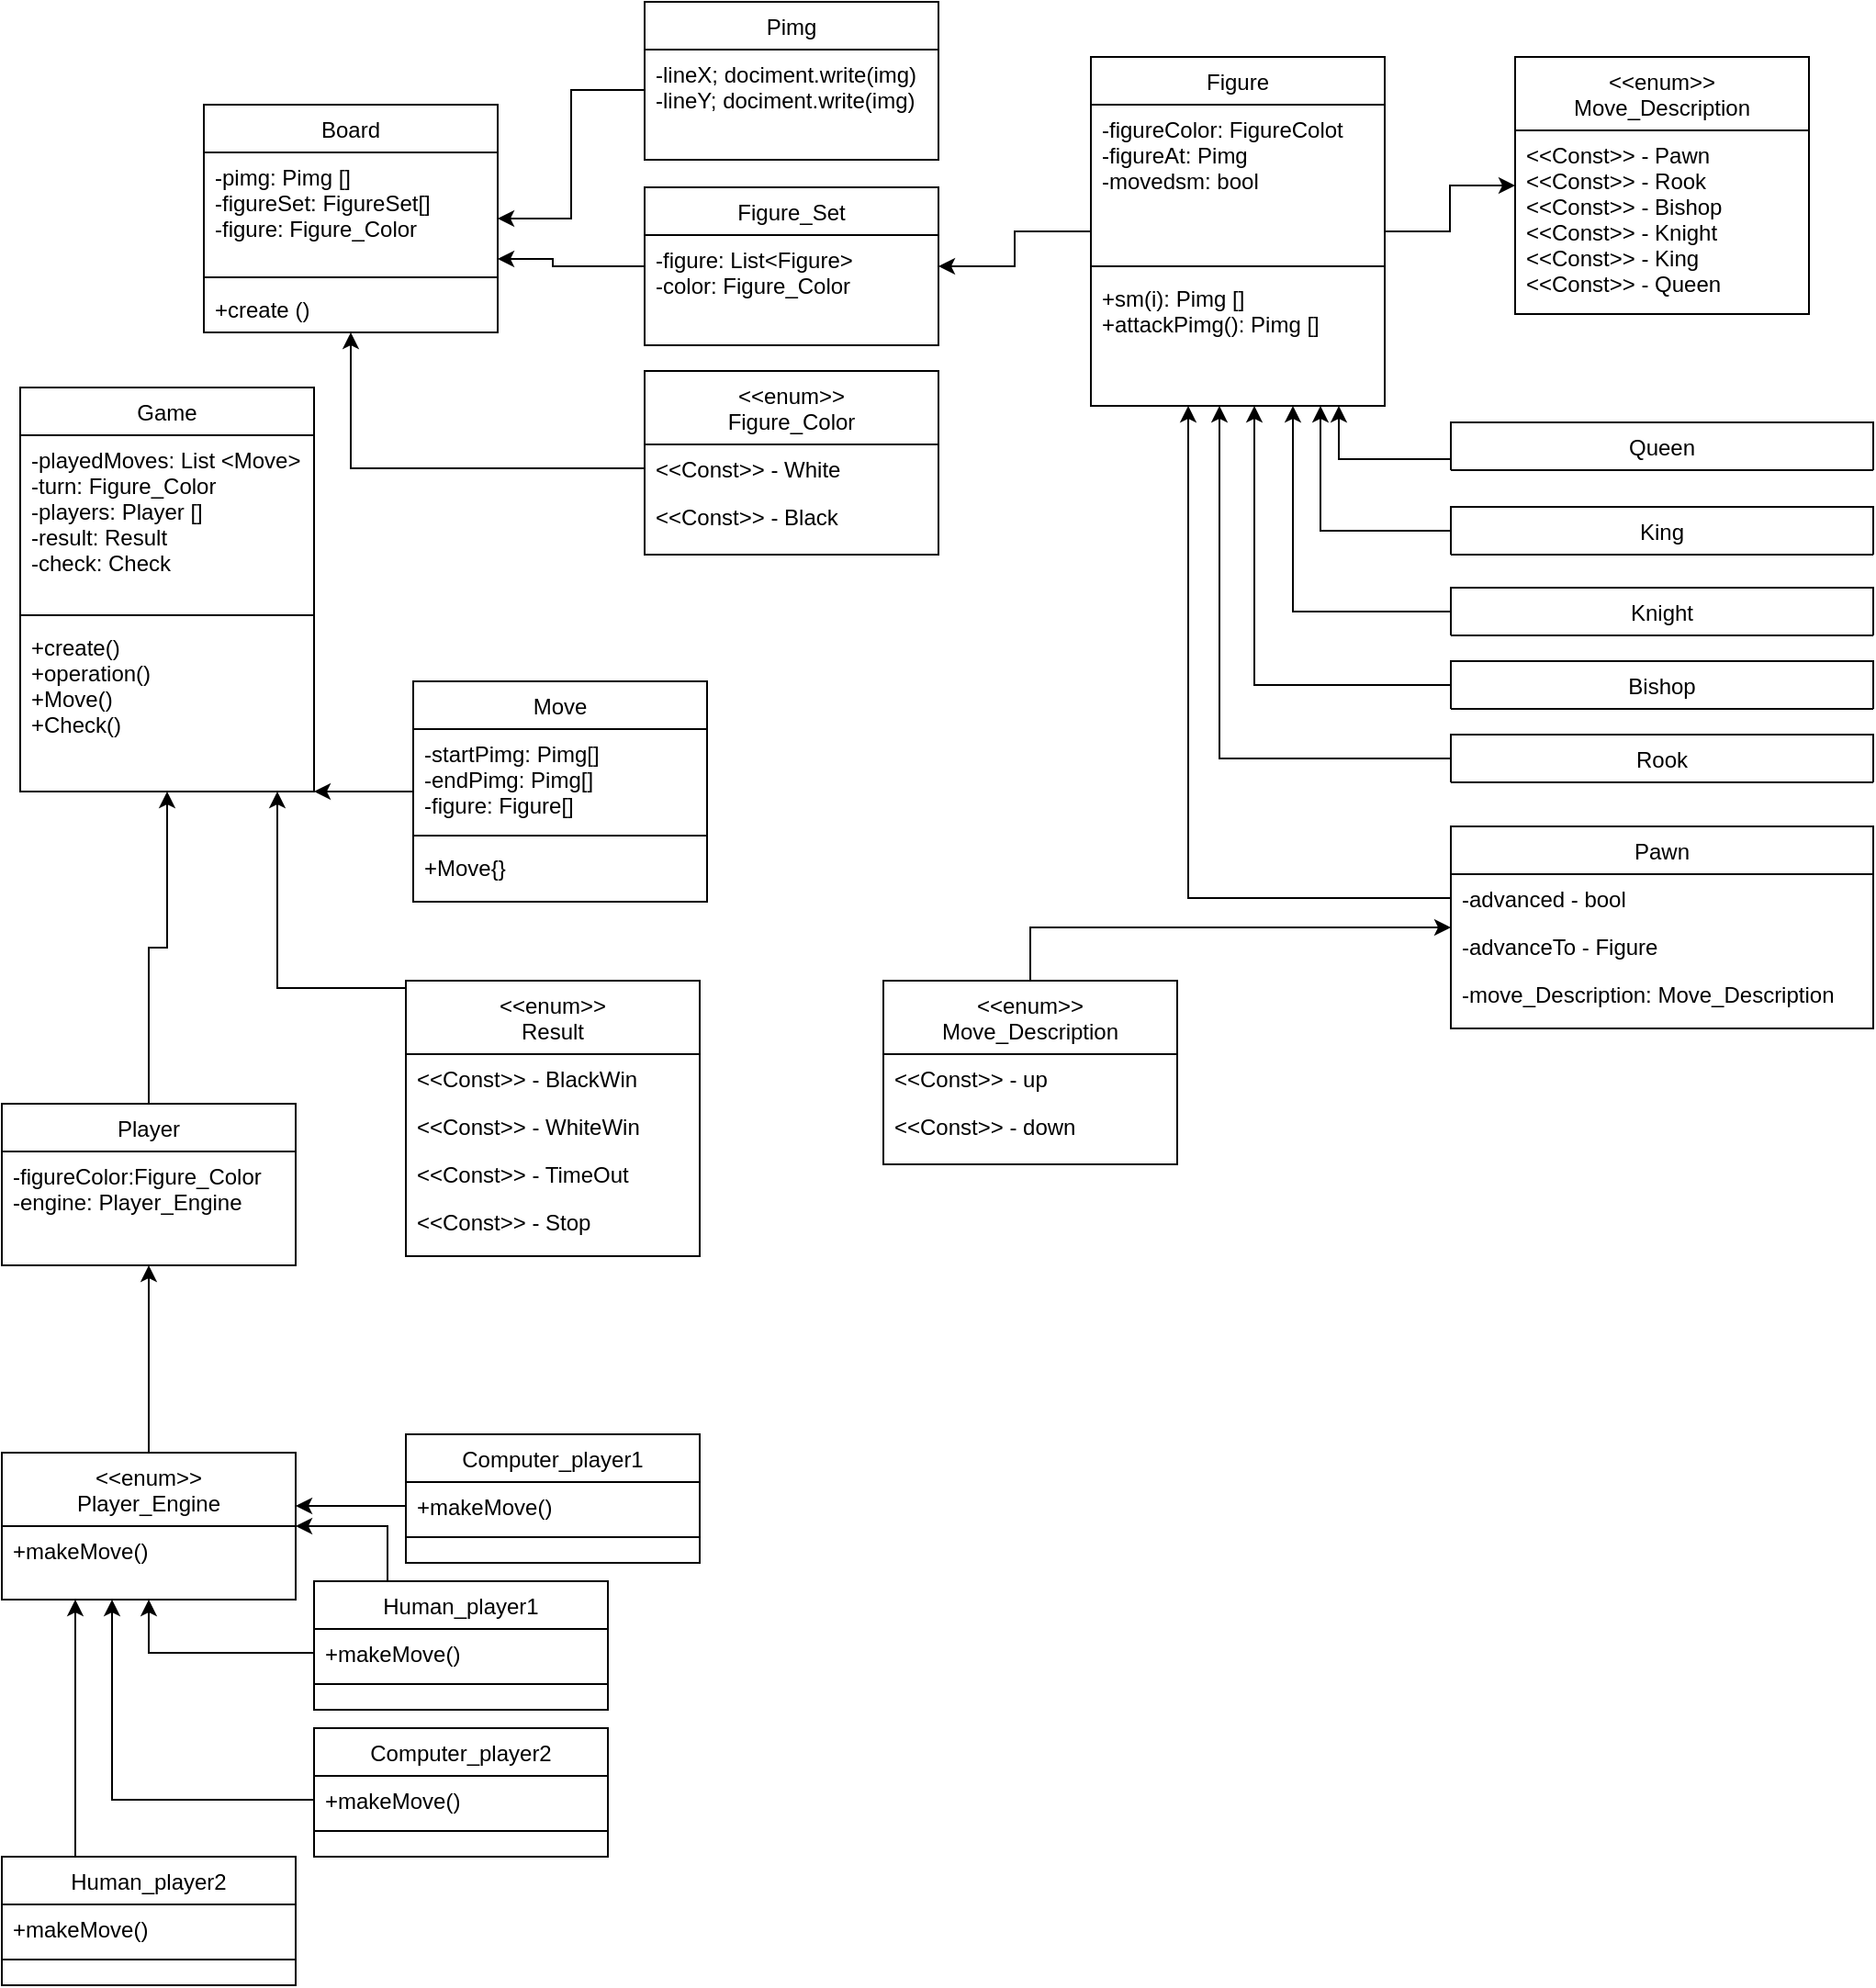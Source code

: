 <mxfile version="20.2.2" type="github">
  <diagram id="C5RBs43oDa-KdzZeNtuy" name="Page-1">
    <mxGraphModel dx="1504" dy="575" grid="1" gridSize="10" guides="1" tooltips="1" connect="1" arrows="1" fold="1" page="1" pageScale="1" pageWidth="827" pageHeight="1169" math="0" shadow="0">
      <root>
        <mxCell id="WIyWlLk6GJQsqaUBKTNV-0" />
        <mxCell id="WIyWlLk6GJQsqaUBKTNV-1" parent="WIyWlLk6GJQsqaUBKTNV-0" />
        <mxCell id="zkfFHV4jXpPFQw0GAbJ--0" value="Board" style="swimlane;fontStyle=0;align=center;verticalAlign=top;childLayout=stackLayout;horizontal=1;startSize=26;horizontalStack=0;resizeParent=1;resizeLast=0;collapsible=1;marginBottom=0;rounded=0;shadow=0;strokeWidth=1;" parent="WIyWlLk6GJQsqaUBKTNV-1" vertex="1">
          <mxGeometry x="140" y="86" width="160" height="124" as="geometry">
            <mxRectangle x="230" y="140" width="160" height="26" as="alternateBounds" />
          </mxGeometry>
        </mxCell>
        <mxCell id="zkfFHV4jXpPFQw0GAbJ--2" value="-pimg: Pimg []&#xa;-figureSet: FigureSet[]&#xa;-figure: Figure_Color" style="text;align=left;verticalAlign=top;spacingLeft=4;spacingRight=4;overflow=hidden;rotatable=0;points=[[0,0.5],[1,0.5]];portConstraint=eastwest;rounded=0;shadow=0;html=0;" parent="zkfFHV4jXpPFQw0GAbJ--0" vertex="1">
          <mxGeometry y="26" width="160" height="64" as="geometry" />
        </mxCell>
        <mxCell id="zkfFHV4jXpPFQw0GAbJ--4" value="" style="line;html=1;strokeWidth=1;align=left;verticalAlign=middle;spacingTop=-1;spacingLeft=3;spacingRight=3;rotatable=0;labelPosition=right;points=[];portConstraint=eastwest;" parent="zkfFHV4jXpPFQw0GAbJ--0" vertex="1">
          <mxGeometry y="90" width="160" height="8" as="geometry" />
        </mxCell>
        <mxCell id="zkfFHV4jXpPFQw0GAbJ--5" value="+create ()" style="text;align=left;verticalAlign=top;spacingLeft=4;spacingRight=4;overflow=hidden;rotatable=0;points=[[0,0.5],[1,0.5]];portConstraint=eastwest;" parent="zkfFHV4jXpPFQw0GAbJ--0" vertex="1">
          <mxGeometry y="98" width="160" height="26" as="geometry" />
        </mxCell>
        <mxCell id="zkfFHV4jXpPFQw0GAbJ--6" value="Game" style="swimlane;fontStyle=0;align=center;verticalAlign=top;childLayout=stackLayout;horizontal=1;startSize=26;horizontalStack=0;resizeParent=1;resizeLast=0;collapsible=1;marginBottom=0;rounded=0;shadow=0;strokeWidth=1;" parent="WIyWlLk6GJQsqaUBKTNV-1" vertex="1">
          <mxGeometry x="40" y="240" width="160" height="220" as="geometry">
            <mxRectangle x="130" y="380" width="160" height="26" as="alternateBounds" />
          </mxGeometry>
        </mxCell>
        <mxCell id="zkfFHV4jXpPFQw0GAbJ--7" value="-playedMoves: List &lt;Move&gt;&#xa;-turn: Figure_Color&#xa;-players: Player []&#xa;-result: Result&#xa;-check: Check" style="text;align=left;verticalAlign=top;spacingLeft=4;spacingRight=4;overflow=hidden;rotatable=0;points=[[0,0.5],[1,0.5]];portConstraint=eastwest;" parent="zkfFHV4jXpPFQw0GAbJ--6" vertex="1">
          <mxGeometry y="26" width="160" height="94" as="geometry" />
        </mxCell>
        <mxCell id="zkfFHV4jXpPFQw0GAbJ--9" value="" style="line;html=1;strokeWidth=1;align=left;verticalAlign=middle;spacingTop=-1;spacingLeft=3;spacingRight=3;rotatable=0;labelPosition=right;points=[];portConstraint=eastwest;" parent="zkfFHV4jXpPFQw0GAbJ--6" vertex="1">
          <mxGeometry y="120" width="160" height="8" as="geometry" />
        </mxCell>
        <mxCell id="zkfFHV4jXpPFQw0GAbJ--11" value="+create()&#xa;+operation()&#xa;+Move()&#xa;+Check()" style="text;align=left;verticalAlign=top;spacingLeft=4;spacingRight=4;overflow=hidden;rotatable=0;points=[[0,0.5],[1,0.5]];portConstraint=eastwest;" parent="zkfFHV4jXpPFQw0GAbJ--6" vertex="1">
          <mxGeometry y="128" width="160" height="74" as="geometry" />
        </mxCell>
        <mxCell id="fLIGrshqvKh1m8KQc75n-66" style="edgeStyle=orthogonalEdgeStyle;rounded=0;orthogonalLoop=1;jettySize=auto;html=1;" edge="1" parent="WIyWlLk6GJQsqaUBKTNV-1" source="fLIGrshqvKh1m8KQc75n-13" target="fLIGrshqvKh1m8KQc75n-46">
          <mxGeometry relative="1" as="geometry">
            <Array as="points">
              <mxPoint x="590" y="534" />
            </Array>
          </mxGeometry>
        </mxCell>
        <mxCell id="fLIGrshqvKh1m8KQc75n-13" value="&lt;&lt;enum&gt;&gt;&#xa;Move_Description" style="swimlane;fontStyle=0;align=center;verticalAlign=top;childLayout=stackLayout;horizontal=1;startSize=40;horizontalStack=0;resizeParent=1;resizeLast=0;collapsible=1;marginBottom=0;rounded=0;shadow=0;strokeWidth=1;" vertex="1" parent="WIyWlLk6GJQsqaUBKTNV-1">
          <mxGeometry x="510" y="563" width="160" height="100" as="geometry">
            <mxRectangle x="340" y="380" width="170" height="26" as="alternateBounds" />
          </mxGeometry>
        </mxCell>
        <mxCell id="fLIGrshqvKh1m8KQc75n-14" value="&lt;&lt;Const&gt;&gt; - up" style="text;align=left;verticalAlign=top;spacingLeft=4;spacingRight=4;overflow=hidden;rotatable=0;points=[[0,0.5],[1,0.5]];portConstraint=eastwest;" vertex="1" parent="fLIGrshqvKh1m8KQc75n-13">
          <mxGeometry y="40" width="160" height="26" as="geometry" />
        </mxCell>
        <mxCell id="fLIGrshqvKh1m8KQc75n-41" value="&lt;&lt;Const&gt;&gt; - down" style="text;align=left;verticalAlign=top;spacingLeft=4;spacingRight=4;overflow=hidden;rotatable=0;points=[[0,0.5],[1,0.5]];portConstraint=eastwest;" vertex="1" parent="fLIGrshqvKh1m8KQc75n-13">
          <mxGeometry y="66" width="160" height="26" as="geometry" />
        </mxCell>
        <mxCell id="fLIGrshqvKh1m8KQc75n-81" style="edgeStyle=orthogonalEdgeStyle;rounded=0;orthogonalLoop=1;jettySize=auto;html=1;" edge="1" parent="WIyWlLk6GJQsqaUBKTNV-1" source="fLIGrshqvKh1m8KQc75n-19" target="fLIGrshqvKh1m8KQc75n-77">
          <mxGeometry relative="1" as="geometry" />
        </mxCell>
        <mxCell id="fLIGrshqvKh1m8KQc75n-94" style="edgeStyle=orthogonalEdgeStyle;rounded=0;orthogonalLoop=1;jettySize=auto;html=1;" edge="1" parent="WIyWlLk6GJQsqaUBKTNV-1" source="fLIGrshqvKh1m8KQc75n-19" target="fLIGrshqvKh1m8KQc75n-92">
          <mxGeometry relative="1" as="geometry" />
        </mxCell>
        <mxCell id="fLIGrshqvKh1m8KQc75n-19" value="Figure" style="swimlane;fontStyle=0;align=center;verticalAlign=top;childLayout=stackLayout;horizontal=1;startSize=26;horizontalStack=0;resizeParent=1;resizeLast=0;collapsible=1;marginBottom=0;rounded=0;shadow=0;strokeWidth=1;" vertex="1" parent="WIyWlLk6GJQsqaUBKTNV-1">
          <mxGeometry x="623" y="60" width="160" height="190" as="geometry">
            <mxRectangle x="230" y="140" width="160" height="26" as="alternateBounds" />
          </mxGeometry>
        </mxCell>
        <mxCell id="fLIGrshqvKh1m8KQc75n-20" value="-figureColor: FigureColot&#xa;-figureAt: Pimg&#xa;-movedsm: bool" style="text;align=left;verticalAlign=top;spacingLeft=4;spacingRight=4;overflow=hidden;rotatable=0;points=[[0,0.5],[1,0.5]];portConstraint=eastwest;" vertex="1" parent="fLIGrshqvKh1m8KQc75n-19">
          <mxGeometry y="26" width="160" height="84" as="geometry" />
        </mxCell>
        <mxCell id="fLIGrshqvKh1m8KQc75n-23" value="" style="line;html=1;strokeWidth=1;align=left;verticalAlign=middle;spacingTop=-1;spacingLeft=3;spacingRight=3;rotatable=0;labelPosition=right;points=[];portConstraint=eastwest;" vertex="1" parent="fLIGrshqvKh1m8KQc75n-19">
          <mxGeometry y="110" width="160" height="8" as="geometry" />
        </mxCell>
        <mxCell id="fLIGrshqvKh1m8KQc75n-76" value="+sm(i): Pimg []&#xa;+attackPimg(): Pimg []&#xa;" style="text;align=left;verticalAlign=top;spacingLeft=4;spacingRight=4;overflow=hidden;rotatable=0;points=[[0,0.5],[1,0.5]];portConstraint=eastwest;" vertex="1" parent="fLIGrshqvKh1m8KQc75n-19">
          <mxGeometry y="118" width="160" height="72" as="geometry" />
        </mxCell>
        <mxCell id="fLIGrshqvKh1m8KQc75n-136" style="edgeStyle=orthogonalEdgeStyle;rounded=0;orthogonalLoop=1;jettySize=auto;html=1;" edge="1" parent="WIyWlLk6GJQsqaUBKTNV-1" source="fLIGrshqvKh1m8KQc75n-31" target="fLIGrshqvKh1m8KQc75n-127">
          <mxGeometry relative="1" as="geometry">
            <Array as="points">
              <mxPoint x="240" y="860" />
            </Array>
          </mxGeometry>
        </mxCell>
        <mxCell id="fLIGrshqvKh1m8KQc75n-31" value="Human_player1" style="swimlane;fontStyle=0;align=center;verticalAlign=top;childLayout=stackLayout;horizontal=1;startSize=26;horizontalStack=0;resizeParent=1;resizeLast=0;collapsible=1;marginBottom=0;rounded=0;shadow=0;strokeWidth=1;" vertex="1" parent="WIyWlLk6GJQsqaUBKTNV-1">
          <mxGeometry x="200" y="890" width="160" height="70" as="geometry">
            <mxRectangle x="340" y="380" width="170" height="26" as="alternateBounds" />
          </mxGeometry>
        </mxCell>
        <mxCell id="fLIGrshqvKh1m8KQc75n-32" value="+makeMove()" style="text;align=left;verticalAlign=top;spacingLeft=4;spacingRight=4;overflow=hidden;rotatable=0;points=[[0,0.5],[1,0.5]];portConstraint=eastwest;" vertex="1" parent="fLIGrshqvKh1m8KQc75n-31">
          <mxGeometry y="26" width="160" height="26" as="geometry" />
        </mxCell>
        <mxCell id="fLIGrshqvKh1m8KQc75n-33" value="" style="line;html=1;strokeWidth=1;align=left;verticalAlign=middle;spacingTop=-1;spacingLeft=3;spacingRight=3;rotatable=0;labelPosition=right;points=[];portConstraint=eastwest;" vertex="1" parent="fLIGrshqvKh1m8KQc75n-31">
          <mxGeometry y="52" width="160" height="8" as="geometry" />
        </mxCell>
        <mxCell id="fLIGrshqvKh1m8KQc75n-140" style="edgeStyle=orthogonalEdgeStyle;rounded=0;orthogonalLoop=1;jettySize=auto;html=1;" edge="1" parent="WIyWlLk6GJQsqaUBKTNV-1" source="fLIGrshqvKh1m8KQc75n-34" target="zkfFHV4jXpPFQw0GAbJ--6">
          <mxGeometry relative="1" as="geometry">
            <Array as="points">
              <mxPoint x="270" y="400" />
              <mxPoint x="270" y="400" />
            </Array>
          </mxGeometry>
        </mxCell>
        <mxCell id="fLIGrshqvKh1m8KQc75n-34" value="Move" style="swimlane;fontStyle=0;align=center;verticalAlign=top;childLayout=stackLayout;horizontal=1;startSize=26;horizontalStack=0;resizeParent=1;resizeLast=0;collapsible=1;marginBottom=0;rounded=0;shadow=0;strokeWidth=1;" vertex="1" parent="WIyWlLk6GJQsqaUBKTNV-1">
          <mxGeometry x="254" y="400" width="160" height="120" as="geometry">
            <mxRectangle x="340" y="380" width="170" height="26" as="alternateBounds" />
          </mxGeometry>
        </mxCell>
        <mxCell id="fLIGrshqvKh1m8KQc75n-35" value="-startPimg: Pimg[]&#xa;-endPimg: Pimg[]&#xa;-figure: Figure[]&#xa;" style="text;align=left;verticalAlign=top;spacingLeft=4;spacingRight=4;overflow=hidden;rotatable=0;points=[[0,0.5],[1,0.5]];portConstraint=eastwest;" vertex="1" parent="fLIGrshqvKh1m8KQc75n-34">
          <mxGeometry y="26" width="160" height="54" as="geometry" />
        </mxCell>
        <mxCell id="fLIGrshqvKh1m8KQc75n-36" value="" style="line;html=1;strokeWidth=1;align=left;verticalAlign=middle;spacingTop=-1;spacingLeft=3;spacingRight=3;rotatable=0;labelPosition=right;points=[];portConstraint=eastwest;" vertex="1" parent="fLIGrshqvKh1m8KQc75n-34">
          <mxGeometry y="80" width="160" height="8" as="geometry" />
        </mxCell>
        <mxCell id="fLIGrshqvKh1m8KQc75n-98" value="+Move{}" style="text;align=left;verticalAlign=top;spacingLeft=4;spacingRight=4;overflow=hidden;rotatable=0;points=[[0,0.5],[1,0.5]];portConstraint=eastwest;" vertex="1" parent="fLIGrshqvKh1m8KQc75n-34">
          <mxGeometry y="88" width="160" height="32" as="geometry" />
        </mxCell>
        <mxCell id="fLIGrshqvKh1m8KQc75n-68" style="edgeStyle=orthogonalEdgeStyle;rounded=0;orthogonalLoop=1;jettySize=auto;html=1;" edge="1" parent="WIyWlLk6GJQsqaUBKTNV-1" source="fLIGrshqvKh1m8KQc75n-42" target="fLIGrshqvKh1m8KQc75n-19">
          <mxGeometry relative="1" as="geometry">
            <mxPoint x="693.24" y="254.608" as="targetPoint" />
            <Array as="points">
              <mxPoint x="693" y="442" />
            </Array>
          </mxGeometry>
        </mxCell>
        <mxCell id="fLIGrshqvKh1m8KQc75n-42" value="Rook" style="swimlane;fontStyle=0;align=center;verticalAlign=top;childLayout=stackLayout;horizontal=1;startSize=26;horizontalStack=0;resizeParent=1;resizeLast=0;collapsible=1;marginBottom=0;rounded=0;shadow=0;strokeWidth=1;" vertex="1" collapsed="1" parent="WIyWlLk6GJQsqaUBKTNV-1">
          <mxGeometry x="819" y="429" width="230" height="26" as="geometry">
            <mxRectangle x="280" y="760" width="230" height="110" as="alternateBounds" />
          </mxGeometry>
        </mxCell>
        <mxCell id="fLIGrshqvKh1m8KQc75n-43" value="advanced - bool " style="text;align=left;verticalAlign=top;spacingLeft=4;spacingRight=4;overflow=hidden;rotatable=0;points=[[0,0.5],[1,0.5]];portConstraint=eastwest;" vertex="1" parent="fLIGrshqvKh1m8KQc75n-42">
          <mxGeometry y="26" width="230" height="26" as="geometry" />
        </mxCell>
        <mxCell id="fLIGrshqvKh1m8KQc75n-44" value="advanceTo - Figure" style="text;align=left;verticalAlign=top;spacingLeft=4;spacingRight=4;overflow=hidden;rotatable=0;points=[[0,0.5],[1,0.5]];portConstraint=eastwest;" vertex="1" parent="fLIGrshqvKh1m8KQc75n-42">
          <mxGeometry y="52" width="230" height="26" as="geometry" />
        </mxCell>
        <mxCell id="fLIGrshqvKh1m8KQc75n-45" value="Move_Description: Move_Description" style="text;align=left;verticalAlign=top;spacingLeft=4;spacingRight=4;overflow=hidden;rotatable=0;points=[[0,0.5],[1,0.5]];portConstraint=eastwest;" vertex="1" parent="fLIGrshqvKh1m8KQc75n-42">
          <mxGeometry y="78" width="230" height="26" as="geometry" />
        </mxCell>
        <mxCell id="fLIGrshqvKh1m8KQc75n-46" value="Pawn" style="swimlane;fontStyle=0;align=center;verticalAlign=top;childLayout=stackLayout;horizontal=1;startSize=26;horizontalStack=0;resizeParent=1;resizeLast=0;collapsible=1;marginBottom=0;rounded=0;shadow=0;strokeWidth=1;" vertex="1" parent="WIyWlLk6GJQsqaUBKTNV-1">
          <mxGeometry x="819" y="479" width="230" height="110" as="geometry">
            <mxRectangle x="340" y="380" width="170" height="26" as="alternateBounds" />
          </mxGeometry>
        </mxCell>
        <mxCell id="fLIGrshqvKh1m8KQc75n-47" value="-advanced - bool " style="text;align=left;verticalAlign=top;spacingLeft=4;spacingRight=4;overflow=hidden;rotatable=0;points=[[0,0.5],[1,0.5]];portConstraint=eastwest;" vertex="1" parent="fLIGrshqvKh1m8KQc75n-46">
          <mxGeometry y="26" width="230" height="26" as="geometry" />
        </mxCell>
        <mxCell id="fLIGrshqvKh1m8KQc75n-48" value="-advanceTo - Figure" style="text;align=left;verticalAlign=top;spacingLeft=4;spacingRight=4;overflow=hidden;rotatable=0;points=[[0,0.5],[1,0.5]];portConstraint=eastwest;" vertex="1" parent="fLIGrshqvKh1m8KQc75n-46">
          <mxGeometry y="52" width="230" height="26" as="geometry" />
        </mxCell>
        <mxCell id="fLIGrshqvKh1m8KQc75n-49" value="-move_Description: Move_Description" style="text;align=left;verticalAlign=top;spacingLeft=4;spacingRight=4;overflow=hidden;rotatable=0;points=[[0,0.5],[1,0.5]];portConstraint=eastwest;" vertex="1" parent="fLIGrshqvKh1m8KQc75n-46">
          <mxGeometry y="78" width="230" height="26" as="geometry" />
        </mxCell>
        <mxCell id="fLIGrshqvKh1m8KQc75n-69" style="edgeStyle=orthogonalEdgeStyle;rounded=0;orthogonalLoop=1;jettySize=auto;html=1;" edge="1" parent="WIyWlLk6GJQsqaUBKTNV-1" source="fLIGrshqvKh1m8KQc75n-50" target="fLIGrshqvKh1m8KQc75n-19">
          <mxGeometry relative="1" as="geometry">
            <mxPoint x="712.12" y="255.544" as="targetPoint" />
            <Array as="points">
              <mxPoint x="712" y="402" />
            </Array>
          </mxGeometry>
        </mxCell>
        <mxCell id="fLIGrshqvKh1m8KQc75n-50" value="Bishop" style="swimlane;fontStyle=0;align=center;verticalAlign=top;childLayout=stackLayout;horizontal=1;startSize=26;horizontalStack=0;resizeParent=1;resizeLast=0;collapsible=1;marginBottom=0;rounded=0;shadow=0;strokeWidth=1;" vertex="1" collapsed="1" parent="WIyWlLk6GJQsqaUBKTNV-1">
          <mxGeometry x="819" y="389" width="230" height="26" as="geometry">
            <mxRectangle x="280" y="870" width="230" height="110" as="alternateBounds" />
          </mxGeometry>
        </mxCell>
        <mxCell id="fLIGrshqvKh1m8KQc75n-51" value="advanced - bool " style="text;align=left;verticalAlign=top;spacingLeft=4;spacingRight=4;overflow=hidden;rotatable=0;points=[[0,0.5],[1,0.5]];portConstraint=eastwest;" vertex="1" parent="fLIGrshqvKh1m8KQc75n-50">
          <mxGeometry y="26" width="230" height="26" as="geometry" />
        </mxCell>
        <mxCell id="fLIGrshqvKh1m8KQc75n-52" value="advanceTo - Figure" style="text;align=left;verticalAlign=top;spacingLeft=4;spacingRight=4;overflow=hidden;rotatable=0;points=[[0,0.5],[1,0.5]];portConstraint=eastwest;" vertex="1" parent="fLIGrshqvKh1m8KQc75n-50">
          <mxGeometry y="52" width="230" height="26" as="geometry" />
        </mxCell>
        <mxCell id="fLIGrshqvKh1m8KQc75n-53" value="Move_Description: Move_Description" style="text;align=left;verticalAlign=top;spacingLeft=4;spacingRight=4;overflow=hidden;rotatable=0;points=[[0,0.5],[1,0.5]];portConstraint=eastwest;" vertex="1" parent="fLIGrshqvKh1m8KQc75n-50">
          <mxGeometry y="78" width="230" height="26" as="geometry" />
        </mxCell>
        <mxCell id="fLIGrshqvKh1m8KQc75n-70" style="edgeStyle=orthogonalEdgeStyle;rounded=0;orthogonalLoop=1;jettySize=auto;html=1;" edge="1" parent="WIyWlLk6GJQsqaUBKTNV-1" source="fLIGrshqvKh1m8KQc75n-54" target="fLIGrshqvKh1m8KQc75n-19">
          <mxGeometry relative="1" as="geometry">
            <mxPoint x="733.08" y="254.032" as="targetPoint" />
            <Array as="points">
              <mxPoint x="733" y="362" />
            </Array>
          </mxGeometry>
        </mxCell>
        <mxCell id="fLIGrshqvKh1m8KQc75n-54" value="Knight" style="swimlane;fontStyle=0;align=center;verticalAlign=top;childLayout=stackLayout;horizontal=1;startSize=26;horizontalStack=0;resizeParent=1;resizeLast=0;collapsible=1;marginBottom=0;rounded=0;shadow=0;strokeWidth=1;" vertex="1" collapsed="1" parent="WIyWlLk6GJQsqaUBKTNV-1">
          <mxGeometry x="819" y="349" width="230" height="26" as="geometry">
            <mxRectangle x="280" y="750" width="230" height="110" as="alternateBounds" />
          </mxGeometry>
        </mxCell>
        <mxCell id="fLIGrshqvKh1m8KQc75n-55" value="advanced - bool " style="text;align=left;verticalAlign=top;spacingLeft=4;spacingRight=4;overflow=hidden;rotatable=0;points=[[0,0.5],[1,0.5]];portConstraint=eastwest;" vertex="1" parent="fLIGrshqvKh1m8KQc75n-54">
          <mxGeometry y="26" width="230" height="26" as="geometry" />
        </mxCell>
        <mxCell id="fLIGrshqvKh1m8KQc75n-56" value="advanceTo - Figure" style="text;align=left;verticalAlign=top;spacingLeft=4;spacingRight=4;overflow=hidden;rotatable=0;points=[[0,0.5],[1,0.5]];portConstraint=eastwest;" vertex="1" parent="fLIGrshqvKh1m8KQc75n-54">
          <mxGeometry y="52" width="230" height="26" as="geometry" />
        </mxCell>
        <mxCell id="fLIGrshqvKh1m8KQc75n-57" value="Move_Description: Move_Description" style="text;align=left;verticalAlign=top;spacingLeft=4;spacingRight=4;overflow=hidden;rotatable=0;points=[[0,0.5],[1,0.5]];portConstraint=eastwest;" vertex="1" parent="fLIGrshqvKh1m8KQc75n-54">
          <mxGeometry y="78" width="230" height="26" as="geometry" />
        </mxCell>
        <mxCell id="fLIGrshqvKh1m8KQc75n-71" style="edgeStyle=orthogonalEdgeStyle;rounded=0;orthogonalLoop=1;jettySize=auto;html=1;" edge="1" parent="WIyWlLk6GJQsqaUBKTNV-1" source="fLIGrshqvKh1m8KQc75n-58" target="fLIGrshqvKh1m8KQc75n-19">
          <mxGeometry relative="1" as="geometry">
            <mxPoint x="747.8" y="253.816" as="targetPoint" />
            <Array as="points">
              <mxPoint x="748" y="318" />
            </Array>
          </mxGeometry>
        </mxCell>
        <mxCell id="fLIGrshqvKh1m8KQc75n-58" value="King" style="swimlane;fontStyle=0;align=center;verticalAlign=top;childLayout=stackLayout;horizontal=1;startSize=26;horizontalStack=0;resizeParent=1;resizeLast=0;collapsible=1;marginBottom=0;rounded=0;shadow=0;strokeWidth=1;" vertex="1" collapsed="1" parent="WIyWlLk6GJQsqaUBKTNV-1">
          <mxGeometry x="819" y="305" width="230" height="26" as="geometry">
            <mxRectangle x="280" y="630" width="230" height="110" as="alternateBounds" />
          </mxGeometry>
        </mxCell>
        <mxCell id="fLIGrshqvKh1m8KQc75n-59" value="advanced - bool " style="text;align=left;verticalAlign=top;spacingLeft=4;spacingRight=4;overflow=hidden;rotatable=0;points=[[0,0.5],[1,0.5]];portConstraint=eastwest;" vertex="1" parent="fLIGrshqvKh1m8KQc75n-58">
          <mxGeometry y="26" width="230" height="26" as="geometry" />
        </mxCell>
        <mxCell id="fLIGrshqvKh1m8KQc75n-60" value="advanceTo - Figure" style="text;align=left;verticalAlign=top;spacingLeft=4;spacingRight=4;overflow=hidden;rotatable=0;points=[[0,0.5],[1,0.5]];portConstraint=eastwest;" vertex="1" parent="fLIGrshqvKh1m8KQc75n-58">
          <mxGeometry y="52" width="230" height="26" as="geometry" />
        </mxCell>
        <mxCell id="fLIGrshqvKh1m8KQc75n-61" value="Move_Description: Move_Description" style="text;align=left;verticalAlign=top;spacingLeft=4;spacingRight=4;overflow=hidden;rotatable=0;points=[[0,0.5],[1,0.5]];portConstraint=eastwest;" vertex="1" parent="fLIGrshqvKh1m8KQc75n-58">
          <mxGeometry y="78" width="230" height="26" as="geometry" />
        </mxCell>
        <mxCell id="fLIGrshqvKh1m8KQc75n-72" style="edgeStyle=orthogonalEdgeStyle;rounded=0;orthogonalLoop=1;jettySize=auto;html=1;" edge="1" parent="WIyWlLk6GJQsqaUBKTNV-1" source="fLIGrshqvKh1m8KQc75n-62" target="fLIGrshqvKh1m8KQc75n-19">
          <mxGeometry relative="1" as="geometry">
            <mxPoint x="758.2" y="252.88" as="targetPoint" />
            <Array as="points">
              <mxPoint x="758" y="279" />
            </Array>
          </mxGeometry>
        </mxCell>
        <mxCell id="fLIGrshqvKh1m8KQc75n-62" value="Queen" style="swimlane;fontStyle=0;align=center;verticalAlign=top;childLayout=stackLayout;horizontal=1;startSize=26;horizontalStack=0;resizeParent=1;resizeLast=0;collapsible=1;marginBottom=0;rounded=0;shadow=0;strokeWidth=1;" vertex="1" collapsed="1" parent="WIyWlLk6GJQsqaUBKTNV-1">
          <mxGeometry x="819" y="259" width="230" height="26" as="geometry">
            <mxRectangle x="280" y="510" width="230" height="110" as="alternateBounds" />
          </mxGeometry>
        </mxCell>
        <mxCell id="fLIGrshqvKh1m8KQc75n-63" value="advanced - bool " style="text;align=left;verticalAlign=top;spacingLeft=4;spacingRight=4;overflow=hidden;rotatable=0;points=[[0,0.5],[1,0.5]];portConstraint=eastwest;" vertex="1" parent="fLIGrshqvKh1m8KQc75n-62">
          <mxGeometry y="26" width="230" height="26" as="geometry" />
        </mxCell>
        <mxCell id="fLIGrshqvKh1m8KQc75n-64" value="advanceTo - Figure" style="text;align=left;verticalAlign=top;spacingLeft=4;spacingRight=4;overflow=hidden;rotatable=0;points=[[0,0.5],[1,0.5]];portConstraint=eastwest;" vertex="1" parent="fLIGrshqvKh1m8KQc75n-62">
          <mxGeometry y="52" width="230" height="26" as="geometry" />
        </mxCell>
        <mxCell id="fLIGrshqvKh1m8KQc75n-65" value="Move_Description: Move_Description" style="text;align=left;verticalAlign=top;spacingLeft=4;spacingRight=4;overflow=hidden;rotatable=0;points=[[0,0.5],[1,0.5]];portConstraint=eastwest;" vertex="1" parent="fLIGrshqvKh1m8KQc75n-62">
          <mxGeometry y="78" width="230" height="26" as="geometry" />
        </mxCell>
        <mxCell id="fLIGrshqvKh1m8KQc75n-67" style="edgeStyle=orthogonalEdgeStyle;rounded=0;orthogonalLoop=1;jettySize=auto;html=1;" edge="1" parent="WIyWlLk6GJQsqaUBKTNV-1" source="fLIGrshqvKh1m8KQc75n-47" target="fLIGrshqvKh1m8KQc75n-19">
          <mxGeometry relative="1" as="geometry">
            <mxPoint x="676.28" y="250.792" as="targetPoint" />
            <Array as="points">
              <mxPoint x="676" y="518" />
            </Array>
          </mxGeometry>
        </mxCell>
        <mxCell id="fLIGrshqvKh1m8KQc75n-77" value="&lt;&lt;enum&gt;&gt;&#xa;Move_Description" style="swimlane;fontStyle=0;align=center;verticalAlign=top;childLayout=stackLayout;horizontal=1;startSize=40;horizontalStack=0;resizeParent=1;resizeLast=0;collapsible=1;marginBottom=0;rounded=0;shadow=0;strokeWidth=1;" vertex="1" parent="WIyWlLk6GJQsqaUBKTNV-1">
          <mxGeometry x="854" y="60" width="160" height="140" as="geometry">
            <mxRectangle x="340" y="380" width="170" height="26" as="alternateBounds" />
          </mxGeometry>
        </mxCell>
        <mxCell id="fLIGrshqvKh1m8KQc75n-78" value="&lt;&lt;Const&gt;&gt; - Pawn&#xa;&lt;&lt;Const&gt;&gt; - Rook&#xa;&lt;&lt;Const&gt;&gt; - Bishop&#xa;&lt;&lt;Const&gt;&gt; - Knight&#xa;&lt;&lt;Const&gt;&gt; - King&#xa;&lt;&lt;Const&gt;&gt; - Queen&#xa;" style="text;align=left;verticalAlign=top;spacingLeft=4;spacingRight=4;overflow=hidden;rotatable=0;points=[[0,0.5],[1,0.5]];portConstraint=eastwest;" vertex="1" parent="fLIGrshqvKh1m8KQc75n-77">
          <mxGeometry y="40" width="160" height="100" as="geometry" />
        </mxCell>
        <mxCell id="fLIGrshqvKh1m8KQc75n-82" value="Pimg" style="swimlane;fontStyle=0;align=center;verticalAlign=top;childLayout=stackLayout;horizontal=1;startSize=26;horizontalStack=0;resizeParent=1;resizeLast=0;collapsible=1;marginBottom=0;rounded=0;shadow=0;strokeWidth=1;" vertex="1" parent="WIyWlLk6GJQsqaUBKTNV-1">
          <mxGeometry x="380" y="30" width="160" height="86" as="geometry">
            <mxRectangle x="340" y="380" width="170" height="26" as="alternateBounds" />
          </mxGeometry>
        </mxCell>
        <mxCell id="fLIGrshqvKh1m8KQc75n-83" value="-lineX; dociment.write(img)&#xa;-lineY; dociment.write(img)" style="text;align=left;verticalAlign=top;spacingLeft=4;spacingRight=4;overflow=hidden;rotatable=0;points=[[0,0.5],[1,0.5]];portConstraint=eastwest;" vertex="1" parent="fLIGrshqvKh1m8KQc75n-82">
          <mxGeometry y="26" width="160" height="44" as="geometry" />
        </mxCell>
        <mxCell id="fLIGrshqvKh1m8KQc75n-86" value="&lt;&lt;enum&gt;&gt;&#xa;Figure_Color" style="swimlane;fontStyle=0;align=center;verticalAlign=top;childLayout=stackLayout;horizontal=1;startSize=40;horizontalStack=0;resizeParent=1;resizeLast=0;collapsible=1;marginBottom=0;rounded=0;shadow=0;strokeWidth=1;" vertex="1" parent="WIyWlLk6GJQsqaUBKTNV-1">
          <mxGeometry x="380" y="231" width="160" height="100" as="geometry">
            <mxRectangle x="340" y="380" width="170" height="26" as="alternateBounds" />
          </mxGeometry>
        </mxCell>
        <mxCell id="fLIGrshqvKh1m8KQc75n-87" value="&lt;&lt;Const&gt;&gt; - White" style="text;align=left;verticalAlign=top;spacingLeft=4;spacingRight=4;overflow=hidden;rotatable=0;points=[[0,0.5],[1,0.5]];portConstraint=eastwest;" vertex="1" parent="fLIGrshqvKh1m8KQc75n-86">
          <mxGeometry y="40" width="160" height="26" as="geometry" />
        </mxCell>
        <mxCell id="fLIGrshqvKh1m8KQc75n-88" value="&lt;&lt;Const&gt;&gt; - Black" style="text;align=left;verticalAlign=top;spacingLeft=4;spacingRight=4;overflow=hidden;rotatable=0;points=[[0,0.5],[1,0.5]];portConstraint=eastwest;" vertex="1" parent="fLIGrshqvKh1m8KQc75n-86">
          <mxGeometry y="66" width="160" height="26" as="geometry" />
        </mxCell>
        <mxCell id="fLIGrshqvKh1m8KQc75n-89" style="edgeStyle=orthogonalEdgeStyle;rounded=0;orthogonalLoop=1;jettySize=auto;html=1;" edge="1" parent="WIyWlLk6GJQsqaUBKTNV-1" source="fLIGrshqvKh1m8KQc75n-87" target="zkfFHV4jXpPFQw0GAbJ--0">
          <mxGeometry relative="1" as="geometry" />
        </mxCell>
        <mxCell id="fLIGrshqvKh1m8KQc75n-90" style="edgeStyle=orthogonalEdgeStyle;rounded=0;orthogonalLoop=1;jettySize=auto;html=1;" edge="1" parent="WIyWlLk6GJQsqaUBKTNV-1" source="fLIGrshqvKh1m8KQc75n-83" target="zkfFHV4jXpPFQw0GAbJ--0">
          <mxGeometry relative="1" as="geometry" />
        </mxCell>
        <mxCell id="fLIGrshqvKh1m8KQc75n-95" style="edgeStyle=orthogonalEdgeStyle;rounded=0;orthogonalLoop=1;jettySize=auto;html=1;" edge="1" parent="WIyWlLk6GJQsqaUBKTNV-1" source="fLIGrshqvKh1m8KQc75n-92" target="zkfFHV4jXpPFQw0GAbJ--2">
          <mxGeometry relative="1" as="geometry">
            <Array as="points">
              <mxPoint x="330" y="174" />
              <mxPoint x="330" y="170" />
            </Array>
          </mxGeometry>
        </mxCell>
        <mxCell id="fLIGrshqvKh1m8KQc75n-92" value="Figure_Set" style="swimlane;fontStyle=0;align=center;verticalAlign=top;childLayout=stackLayout;horizontal=1;startSize=26;horizontalStack=0;resizeParent=1;resizeLast=0;collapsible=1;marginBottom=0;rounded=0;shadow=0;strokeWidth=1;" vertex="1" parent="WIyWlLk6GJQsqaUBKTNV-1">
          <mxGeometry x="380" y="131" width="160" height="86" as="geometry">
            <mxRectangle x="340" y="380" width="170" height="26" as="alternateBounds" />
          </mxGeometry>
        </mxCell>
        <mxCell id="fLIGrshqvKh1m8KQc75n-93" value="-figure: List&lt;Figure&gt;&#xa;-color: Figure_Color" style="text;align=left;verticalAlign=top;spacingLeft=4;spacingRight=4;overflow=hidden;rotatable=0;points=[[0,0.5],[1,0.5]];portConstraint=eastwest;" vertex="1" parent="fLIGrshqvKh1m8KQc75n-92">
          <mxGeometry y="26" width="160" height="44" as="geometry" />
        </mxCell>
        <mxCell id="fLIGrshqvKh1m8KQc75n-139" style="edgeStyle=orthogonalEdgeStyle;rounded=0;orthogonalLoop=1;jettySize=auto;html=1;" edge="1" parent="WIyWlLk6GJQsqaUBKTNV-1" source="fLIGrshqvKh1m8KQc75n-99" target="zkfFHV4jXpPFQw0GAbJ--6">
          <mxGeometry relative="1" as="geometry">
            <Array as="points">
              <mxPoint x="180" y="567" />
            </Array>
          </mxGeometry>
        </mxCell>
        <mxCell id="fLIGrshqvKh1m8KQc75n-99" value="&lt;&lt;enum&gt;&gt;&#xa;Result" style="swimlane;fontStyle=0;align=center;verticalAlign=top;childLayout=stackLayout;horizontal=1;startSize=40;horizontalStack=0;resizeParent=1;resizeLast=0;collapsible=1;marginBottom=0;rounded=0;shadow=0;strokeWidth=1;" vertex="1" parent="WIyWlLk6GJQsqaUBKTNV-1">
          <mxGeometry x="250" y="563" width="160" height="150" as="geometry">
            <mxRectangle x="340" y="380" width="170" height="26" as="alternateBounds" />
          </mxGeometry>
        </mxCell>
        <mxCell id="fLIGrshqvKh1m8KQc75n-100" value="&lt;&lt;Const&gt;&gt; - BlackWin" style="text;align=left;verticalAlign=top;spacingLeft=4;spacingRight=4;overflow=hidden;rotatable=0;points=[[0,0.5],[1,0.5]];portConstraint=eastwest;" vertex="1" parent="fLIGrshqvKh1m8KQc75n-99">
          <mxGeometry y="40" width="160" height="26" as="geometry" />
        </mxCell>
        <mxCell id="fLIGrshqvKh1m8KQc75n-101" value="&lt;&lt;Const&gt;&gt; - WhiteWin" style="text;align=left;verticalAlign=top;spacingLeft=4;spacingRight=4;overflow=hidden;rotatable=0;points=[[0,0.5],[1,0.5]];portConstraint=eastwest;" vertex="1" parent="fLIGrshqvKh1m8KQc75n-99">
          <mxGeometry y="66" width="160" height="26" as="geometry" />
        </mxCell>
        <mxCell id="fLIGrshqvKh1m8KQc75n-103" value="&lt;&lt;Const&gt;&gt; - TimeOut" style="text;align=left;verticalAlign=top;spacingLeft=4;spacingRight=4;overflow=hidden;rotatable=0;points=[[0,0.5],[1,0.5]];portConstraint=eastwest;" vertex="1" parent="fLIGrshqvKh1m8KQc75n-99">
          <mxGeometry y="92" width="160" height="26" as="geometry" />
        </mxCell>
        <mxCell id="fLIGrshqvKh1m8KQc75n-105" value="&lt;&lt;Const&gt;&gt; - Stop" style="text;align=left;verticalAlign=top;spacingLeft=4;spacingRight=4;overflow=hidden;rotatable=0;points=[[0,0.5],[1,0.5]];portConstraint=eastwest;" vertex="1" parent="fLIGrshqvKh1m8KQc75n-99">
          <mxGeometry y="118" width="160" height="26" as="geometry" />
        </mxCell>
        <mxCell id="fLIGrshqvKh1m8KQc75n-107" value="Computer_player1" style="swimlane;fontStyle=0;align=center;verticalAlign=top;childLayout=stackLayout;horizontal=1;startSize=26;horizontalStack=0;resizeParent=1;resizeLast=0;collapsible=1;marginBottom=0;rounded=0;shadow=0;strokeWidth=1;" vertex="1" parent="WIyWlLk6GJQsqaUBKTNV-1">
          <mxGeometry x="250" y="810" width="160" height="70" as="geometry">
            <mxRectangle x="340" y="380" width="170" height="26" as="alternateBounds" />
          </mxGeometry>
        </mxCell>
        <mxCell id="fLIGrshqvKh1m8KQc75n-108" value="+makeMove()" style="text;align=left;verticalAlign=top;spacingLeft=4;spacingRight=4;overflow=hidden;rotatable=0;points=[[0,0.5],[1,0.5]];portConstraint=eastwest;" vertex="1" parent="fLIGrshqvKh1m8KQc75n-107">
          <mxGeometry y="26" width="160" height="26" as="geometry" />
        </mxCell>
        <mxCell id="fLIGrshqvKh1m8KQc75n-109" value="" style="line;html=1;strokeWidth=1;align=left;verticalAlign=middle;spacingTop=-1;spacingLeft=3;spacingRight=3;rotatable=0;labelPosition=right;points=[];portConstraint=eastwest;" vertex="1" parent="fLIGrshqvKh1m8KQc75n-107">
          <mxGeometry y="52" width="160" height="8" as="geometry" />
        </mxCell>
        <mxCell id="fLIGrshqvKh1m8KQc75n-132" style="edgeStyle=orthogonalEdgeStyle;rounded=0;orthogonalLoop=1;jettySize=auto;html=1;" edge="1" parent="WIyWlLk6GJQsqaUBKTNV-1" source="fLIGrshqvKh1m8KQc75n-110" target="fLIGrshqvKh1m8KQc75n-127">
          <mxGeometry relative="1" as="geometry">
            <Array as="points">
              <mxPoint x="70" y="970" />
              <mxPoint x="70" y="970" />
            </Array>
          </mxGeometry>
        </mxCell>
        <mxCell id="fLIGrshqvKh1m8KQc75n-110" value="Human_player2" style="swimlane;fontStyle=0;align=center;verticalAlign=top;childLayout=stackLayout;horizontal=1;startSize=26;horizontalStack=0;resizeParent=1;resizeLast=0;collapsible=1;marginBottom=0;rounded=0;shadow=0;strokeWidth=1;" vertex="1" parent="WIyWlLk6GJQsqaUBKTNV-1">
          <mxGeometry x="30" y="1040" width="160" height="70" as="geometry">
            <mxRectangle x="340" y="380" width="170" height="26" as="alternateBounds" />
          </mxGeometry>
        </mxCell>
        <mxCell id="fLIGrshqvKh1m8KQc75n-111" value="+makeMove()" style="text;align=left;verticalAlign=top;spacingLeft=4;spacingRight=4;overflow=hidden;rotatable=0;points=[[0,0.5],[1,0.5]];portConstraint=eastwest;" vertex="1" parent="fLIGrshqvKh1m8KQc75n-110">
          <mxGeometry y="26" width="160" height="26" as="geometry" />
        </mxCell>
        <mxCell id="fLIGrshqvKh1m8KQc75n-112" value="" style="line;html=1;strokeWidth=1;align=left;verticalAlign=middle;spacingTop=-1;spacingLeft=3;spacingRight=3;rotatable=0;labelPosition=right;points=[];portConstraint=eastwest;" vertex="1" parent="fLIGrshqvKh1m8KQc75n-110">
          <mxGeometry y="52" width="160" height="8" as="geometry" />
        </mxCell>
        <mxCell id="fLIGrshqvKh1m8KQc75n-113" value="Computer_player2" style="swimlane;fontStyle=0;align=center;verticalAlign=top;childLayout=stackLayout;horizontal=1;startSize=26;horizontalStack=0;resizeParent=1;resizeLast=0;collapsible=1;marginBottom=0;rounded=0;shadow=0;strokeWidth=1;" vertex="1" parent="WIyWlLk6GJQsqaUBKTNV-1">
          <mxGeometry x="200" y="970" width="160" height="70" as="geometry">
            <mxRectangle x="340" y="380" width="170" height="26" as="alternateBounds" />
          </mxGeometry>
        </mxCell>
        <mxCell id="fLIGrshqvKh1m8KQc75n-114" value="+makeMove()" style="text;align=left;verticalAlign=top;spacingLeft=4;spacingRight=4;overflow=hidden;rotatable=0;points=[[0,0.5],[1,0.5]];portConstraint=eastwest;" vertex="1" parent="fLIGrshqvKh1m8KQc75n-113">
          <mxGeometry y="26" width="160" height="26" as="geometry" />
        </mxCell>
        <mxCell id="fLIGrshqvKh1m8KQc75n-115" value="" style="line;html=1;strokeWidth=1;align=left;verticalAlign=middle;spacingTop=-1;spacingLeft=3;spacingRight=3;rotatable=0;labelPosition=right;points=[];portConstraint=eastwest;" vertex="1" parent="fLIGrshqvKh1m8KQc75n-113">
          <mxGeometry y="52" width="160" height="8" as="geometry" />
        </mxCell>
        <mxCell id="fLIGrshqvKh1m8KQc75n-138" style="edgeStyle=orthogonalEdgeStyle;rounded=0;orthogonalLoop=1;jettySize=auto;html=1;" edge="1" parent="WIyWlLk6GJQsqaUBKTNV-1" source="fLIGrshqvKh1m8KQc75n-119" target="zkfFHV4jXpPFQw0GAbJ--6">
          <mxGeometry relative="1" as="geometry" />
        </mxCell>
        <mxCell id="fLIGrshqvKh1m8KQc75n-119" value="Player" style="swimlane;fontStyle=0;align=center;verticalAlign=top;childLayout=stackLayout;horizontal=1;startSize=26;horizontalStack=0;resizeParent=1;resizeLast=0;collapsible=1;marginBottom=0;rounded=0;shadow=0;strokeWidth=1;" vertex="1" parent="WIyWlLk6GJQsqaUBKTNV-1">
          <mxGeometry x="30" y="630" width="160" height="88" as="geometry">
            <mxRectangle x="340" y="380" width="170" height="26" as="alternateBounds" />
          </mxGeometry>
        </mxCell>
        <mxCell id="fLIGrshqvKh1m8KQc75n-120" value="-figureColor:Figure_Color&#xa;-engine: Player_Engine" style="text;align=left;verticalAlign=top;spacingLeft=4;spacingRight=4;overflow=hidden;rotatable=0;points=[[0,0.5],[1,0.5]];portConstraint=eastwest;" vertex="1" parent="fLIGrshqvKh1m8KQc75n-119">
          <mxGeometry y="26" width="160" height="54" as="geometry" />
        </mxCell>
        <mxCell id="fLIGrshqvKh1m8KQc75n-137" style="edgeStyle=orthogonalEdgeStyle;rounded=0;orthogonalLoop=1;jettySize=auto;html=1;" edge="1" parent="WIyWlLk6GJQsqaUBKTNV-1" source="fLIGrshqvKh1m8KQc75n-127" target="fLIGrshqvKh1m8KQc75n-119">
          <mxGeometry relative="1" as="geometry" />
        </mxCell>
        <mxCell id="fLIGrshqvKh1m8KQc75n-127" value="&lt;&lt;enum&gt;&gt;&#xa;Player_Engine" style="swimlane;fontStyle=0;align=center;verticalAlign=top;childLayout=stackLayout;horizontal=1;startSize=40;horizontalStack=0;resizeParent=1;resizeLast=0;collapsible=1;marginBottom=0;rounded=0;shadow=0;strokeWidth=1;" vertex="1" parent="WIyWlLk6GJQsqaUBKTNV-1">
          <mxGeometry x="30" y="820" width="160" height="80" as="geometry">
            <mxRectangle x="340" y="380" width="170" height="26" as="alternateBounds" />
          </mxGeometry>
        </mxCell>
        <mxCell id="fLIGrshqvKh1m8KQc75n-128" value="+makeMove()" style="text;align=left;verticalAlign=top;spacingLeft=4;spacingRight=4;overflow=hidden;rotatable=0;points=[[0,0.5],[1,0.5]];portConstraint=eastwest;" vertex="1" parent="fLIGrshqvKh1m8KQc75n-127">
          <mxGeometry y="40" width="160" height="26" as="geometry" />
        </mxCell>
        <mxCell id="fLIGrshqvKh1m8KQc75n-133" style="edgeStyle=orthogonalEdgeStyle;rounded=0;orthogonalLoop=1;jettySize=auto;html=1;" edge="1" parent="WIyWlLk6GJQsqaUBKTNV-1" source="fLIGrshqvKh1m8KQc75n-114" target="fLIGrshqvKh1m8KQc75n-127">
          <mxGeometry relative="1" as="geometry">
            <Array as="points">
              <mxPoint x="90" y="1009" />
            </Array>
          </mxGeometry>
        </mxCell>
        <mxCell id="fLIGrshqvKh1m8KQc75n-134" style="edgeStyle=orthogonalEdgeStyle;rounded=0;orthogonalLoop=1;jettySize=auto;html=1;" edge="1" parent="WIyWlLk6GJQsqaUBKTNV-1" source="fLIGrshqvKh1m8KQc75n-32" target="fLIGrshqvKh1m8KQc75n-127">
          <mxGeometry relative="1" as="geometry" />
        </mxCell>
        <mxCell id="fLIGrshqvKh1m8KQc75n-135" style="edgeStyle=orthogonalEdgeStyle;rounded=0;orthogonalLoop=1;jettySize=auto;html=1;" edge="1" parent="WIyWlLk6GJQsqaUBKTNV-1" source="fLIGrshqvKh1m8KQc75n-108" target="fLIGrshqvKh1m8KQc75n-127">
          <mxGeometry relative="1" as="geometry">
            <mxPoint x="200" y="840" as="targetPoint" />
            <Array as="points">
              <mxPoint x="270" y="840" />
              <mxPoint x="270" y="840" />
            </Array>
          </mxGeometry>
        </mxCell>
      </root>
    </mxGraphModel>
  </diagram>
</mxfile>

